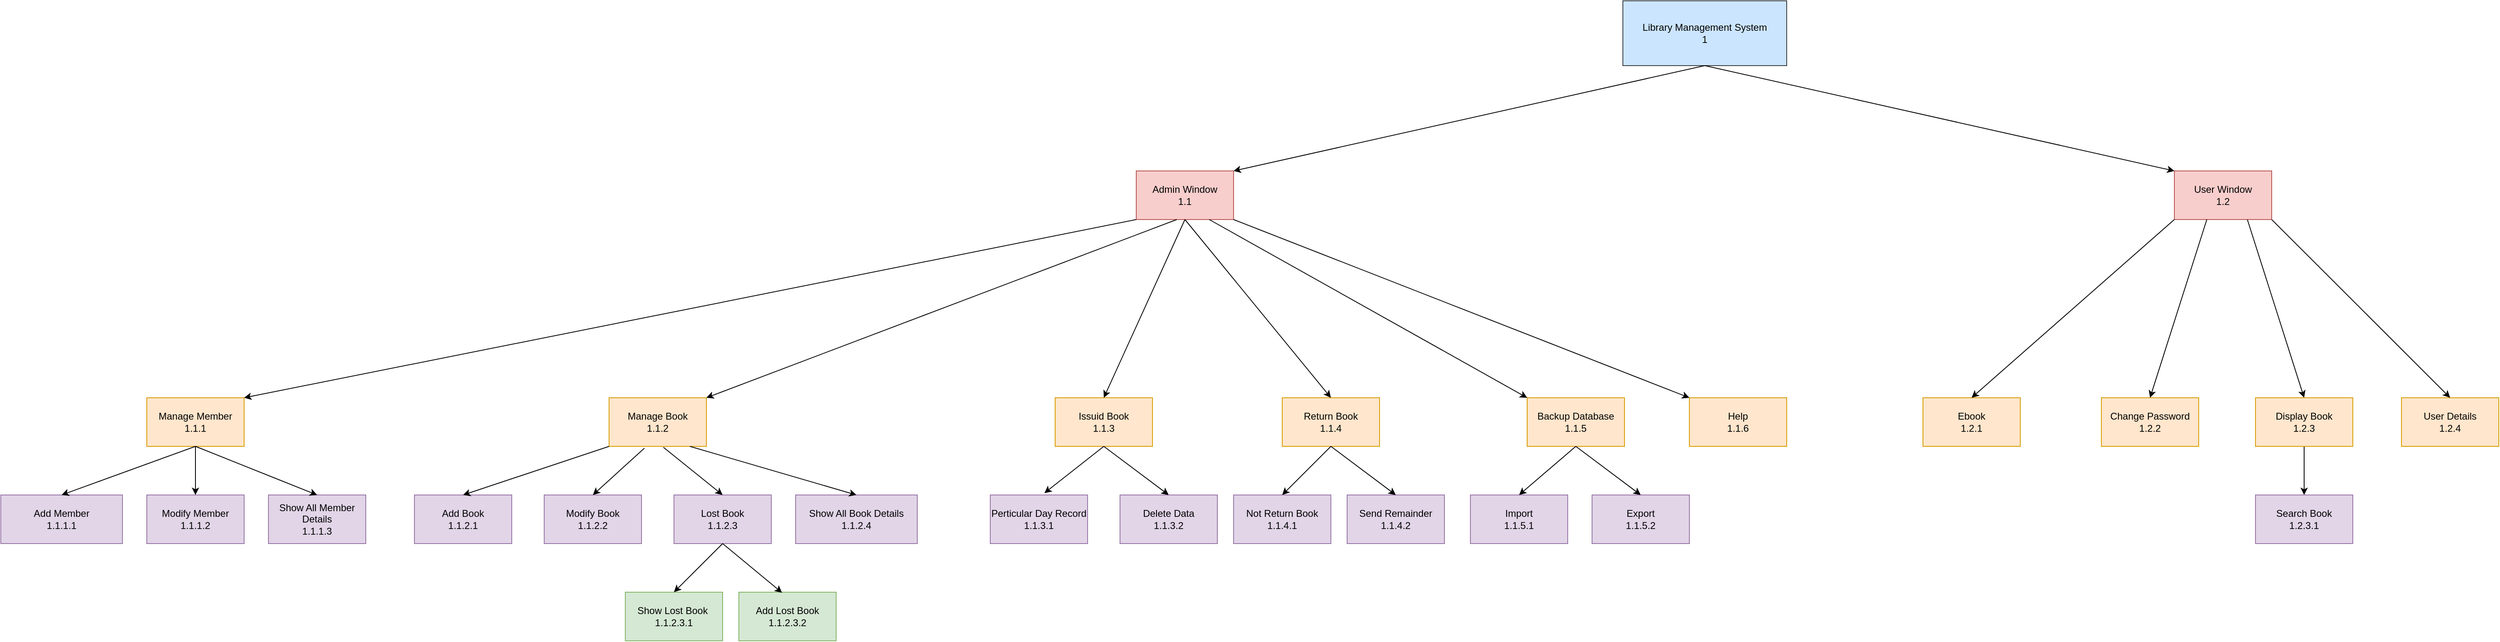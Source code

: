 <mxfile version="18.0.2" type="device"><diagram name="Page-1" id="c7558073-3199-34d8-9f00-42111426c3f3"><mxGraphModel dx="1864" dy="1650" grid="1" gridSize="10" guides="1" tooltips="1" connect="1" arrows="1" fold="1" page="1" pageScale="1" pageWidth="826" pageHeight="1169" background="none" math="0" shadow="0"><root><mxCell id="0"/><mxCell id="1" parent="0"/><mxCell id="KkKehFFRDTDOzoeGXdi3-96" value="Library Management System&lt;br&gt;1" style="rounded=0;whiteSpace=wrap;html=1;fillColor=#cce5ff;strokeColor=#36393d;" parent="1" vertex="1"><mxGeometry x="1200" y="-210" width="202" height="80" as="geometry"/></mxCell><mxCell id="KkKehFFRDTDOzoeGXdi3-97" value="Admin Window&lt;br&gt;1.1" style="rounded=0;whiteSpace=wrap;html=1;fillColor=#f8cecc;strokeColor=#b85450;" parent="1" vertex="1"><mxGeometry x="600" width="120" height="60" as="geometry"/></mxCell><mxCell id="KkKehFFRDTDOzoeGXdi3-98" value="User Window&lt;br&gt;1.2" style="rounded=0;whiteSpace=wrap;html=1;fillColor=#f8cecc;strokeColor=#b85450;" parent="1" vertex="1"><mxGeometry x="1880" width="120" height="60" as="geometry"/></mxCell><mxCell id="KkKehFFRDTDOzoeGXdi3-100" value="Manage Member&lt;br&gt;1.1.1" style="rounded=0;whiteSpace=wrap;html=1;fillColor=#ffe6cc;strokeColor=#d79b00;" parent="1" vertex="1"><mxGeometry x="-620" y="280" width="120" height="60" as="geometry"/></mxCell><mxCell id="KkKehFFRDTDOzoeGXdi3-101" value="Manage Book&lt;br&gt;1.1.2" style="rounded=0;whiteSpace=wrap;html=1;fillColor=#ffe6cc;strokeColor=#d79b00;" parent="1" vertex="1"><mxGeometry x="-50" y="280" width="120" height="60" as="geometry"/></mxCell><mxCell id="KkKehFFRDTDOzoeGXdi3-103" value="Show All Member Details&lt;br&gt;1.1.1.3" style="rounded=0;whiteSpace=wrap;html=1;fillColor=#e1d5e7;strokeColor=#9673a6;" parent="1" vertex="1"><mxGeometry x="-470" y="400" width="120" height="60" as="geometry"/></mxCell><mxCell id="KkKehFFRDTDOzoeGXdi3-104" value="Modify Member&lt;br&gt;1.1.1.2" style="rounded=0;whiteSpace=wrap;html=1;fillColor=#e1d5e7;strokeColor=#9673a6;" parent="1" vertex="1"><mxGeometry x="-620" y="400" width="120" height="60" as="geometry"/></mxCell><mxCell id="KkKehFFRDTDOzoeGXdi3-105" value="&lt;span&gt;Add Member&lt;/span&gt;&lt;br&gt;&lt;span&gt;1.1.1.1&lt;/span&gt;" style="rounded=0;whiteSpace=wrap;html=1;fillColor=#e1d5e7;strokeColor=#9673a6;" parent="1" vertex="1"><mxGeometry x="-800" y="400" width="150" height="60" as="geometry"/></mxCell><mxCell id="KkKehFFRDTDOzoeGXdi3-106" value="Modify Book&lt;br&gt;1.1.2.2" style="rounded=0;whiteSpace=wrap;html=1;fillColor=#e1d5e7;strokeColor=#9673a6;" parent="1" vertex="1"><mxGeometry x="-130" y="400" width="120" height="60" as="geometry"/></mxCell><mxCell id="KkKehFFRDTDOzoeGXdi3-107" value="Show All Book Details&lt;br&gt;1.1.2.4" style="rounded=0;whiteSpace=wrap;html=1;fillColor=#e1d5e7;strokeColor=#9673a6;" parent="1" vertex="1"><mxGeometry x="180" y="400" width="150" height="60" as="geometry"/></mxCell><mxCell id="KkKehFFRDTDOzoeGXdi3-108" value="Add Book&lt;br&gt;1.1.2.1" style="rounded=0;whiteSpace=wrap;html=1;fillColor=#e1d5e7;strokeColor=#9673a6;" parent="1" vertex="1"><mxGeometry x="-290" y="400" width="120" height="60" as="geometry"/></mxCell><mxCell id="KkKehFFRDTDOzoeGXdi3-109" value="Lost Book&lt;br&gt;1.1.2.3" style="rounded=0;whiteSpace=wrap;html=1;fillColor=#e1d5e7;strokeColor=#9673a6;" parent="1" vertex="1"><mxGeometry x="30" y="400" width="120" height="60" as="geometry"/></mxCell><mxCell id="KkKehFFRDTDOzoeGXdi3-110" value="Issuid Book&lt;br&gt;1.1.3" style="rounded=0;whiteSpace=wrap;html=1;fillColor=#ffe6cc;strokeColor=#d79b00;" parent="1" vertex="1"><mxGeometry x="500" y="280" width="120" height="60" as="geometry"/></mxCell><mxCell id="KkKehFFRDTDOzoeGXdi3-111" value="Return Book&lt;br&gt;1.1.4" style="rounded=0;whiteSpace=wrap;html=1;fillColor=#ffe6cc;strokeColor=#d79b00;" parent="1" vertex="1"><mxGeometry x="780" y="280" width="120" height="60" as="geometry"/></mxCell><mxCell id="KkKehFFRDTDOzoeGXdi3-112" value="Show Lost Book&amp;nbsp;&lt;br&gt;1.1.2.3.1" style="rounded=0;whiteSpace=wrap;html=1;fillColor=#d5e8d4;strokeColor=#82b366;" parent="1" vertex="1"><mxGeometry x="-30" y="520" width="120" height="60" as="geometry"/></mxCell><mxCell id="KkKehFFRDTDOzoeGXdi3-113" value="Add Lost Book&lt;br&gt;1.1.2.3.2" style="rounded=0;whiteSpace=wrap;html=1;fillColor=#d5e8d4;strokeColor=#82b366;" parent="1" vertex="1"><mxGeometry x="110" y="520" width="120" height="60" as="geometry"/></mxCell><mxCell id="KkKehFFRDTDOzoeGXdi3-115" value="Not Return Book&lt;br&gt;1.1.4.1" style="rounded=0;whiteSpace=wrap;html=1;fillColor=#e1d5e7;strokeColor=#9673a6;" parent="1" vertex="1"><mxGeometry x="720" y="400" width="120" height="60" as="geometry"/></mxCell><mxCell id="KkKehFFRDTDOzoeGXdi3-116" value="Perticular Day Record&lt;br&gt;1.1.3.1" style="rounded=0;whiteSpace=wrap;html=1;fillColor=#e1d5e7;strokeColor=#9673a6;" parent="1" vertex="1"><mxGeometry x="420" y="400" width="120" height="60" as="geometry"/></mxCell><mxCell id="KkKehFFRDTDOzoeGXdi3-117" value="Delete Data&lt;br&gt;1.1.3.2" style="rounded=0;whiteSpace=wrap;html=1;fillColor=#e1d5e7;strokeColor=#9673a6;" parent="1" vertex="1"><mxGeometry x="580" y="400" width="120" height="60" as="geometry"/></mxCell><mxCell id="KkKehFFRDTDOzoeGXdi3-118" value="Backup Database&lt;br&gt;1.1.5" style="rounded=0;whiteSpace=wrap;html=1;fillColor=#ffe6cc;strokeColor=#d79b00;" parent="1" vertex="1"><mxGeometry x="1082" y="280" width="120" height="60" as="geometry"/></mxCell><mxCell id="KkKehFFRDTDOzoeGXdi3-119" value="Import&lt;br&gt;1.1.5.1" style="rounded=0;whiteSpace=wrap;html=1;fillColor=#e1d5e7;strokeColor=#9673a6;" parent="1" vertex="1"><mxGeometry x="1012" y="400" width="120" height="60" as="geometry"/></mxCell><mxCell id="KkKehFFRDTDOzoeGXdi3-120" value="Export&lt;br&gt;1.1.5.2" style="rounded=0;whiteSpace=wrap;html=1;fillColor=#e1d5e7;strokeColor=#9673a6;" parent="1" vertex="1"><mxGeometry x="1162" y="400" width="120" height="60" as="geometry"/></mxCell><mxCell id="KkKehFFRDTDOzoeGXdi3-121" value="Help&lt;br&gt;1.1.6" style="rounded=0;whiteSpace=wrap;html=1;fillColor=#ffe6cc;strokeColor=#d79b00;" parent="1" vertex="1"><mxGeometry x="1282" y="280" width="120" height="60" as="geometry"/></mxCell><mxCell id="KkKehFFRDTDOzoeGXdi3-123" value="Ebook&lt;br&gt;1.2.1" style="rounded=0;whiteSpace=wrap;html=1;fillColor=#ffe6cc;strokeColor=#d79b00;" parent="1" vertex="1"><mxGeometry x="1570" y="280" width="120" height="60" as="geometry"/></mxCell><mxCell id="KkKehFFRDTDOzoeGXdi3-124" value="Change Password&lt;br&gt;1.2.2" style="rounded=0;whiteSpace=wrap;html=1;fillColor=#ffe6cc;strokeColor=#d79b00;" parent="1" vertex="1"><mxGeometry x="1790" y="280" width="120" height="60" as="geometry"/></mxCell><mxCell id="KkKehFFRDTDOzoeGXdi3-148" style="edgeStyle=orthogonalEdgeStyle;rounded=0;orthogonalLoop=1;jettySize=auto;html=1;entryX=0.5;entryY=0;entryDx=0;entryDy=0;" parent="1" source="KkKehFFRDTDOzoeGXdi3-125" target="KkKehFFRDTDOzoeGXdi3-129" edge="1"><mxGeometry relative="1" as="geometry"/></mxCell><mxCell id="KkKehFFRDTDOzoeGXdi3-125" value="Display Book&lt;br&gt;1.2.3" style="rounded=0;whiteSpace=wrap;html=1;fillColor=#ffe6cc;strokeColor=#d79b00;" parent="1" vertex="1"><mxGeometry x="1980" y="280" width="120" height="60" as="geometry"/></mxCell><mxCell id="KkKehFFRDTDOzoeGXdi3-126" value="User Details&lt;br&gt;1.2.4" style="rounded=0;whiteSpace=wrap;html=1;fillColor=#ffe6cc;strokeColor=#d79b00;" parent="1" vertex="1"><mxGeometry x="2160" y="280" width="120" height="60" as="geometry"/></mxCell><mxCell id="KkKehFFRDTDOzoeGXdi3-129" value="Search Book&lt;br&gt;1.2.3.1" style="rounded=0;whiteSpace=wrap;html=1;fillColor=#e1d5e7;strokeColor=#9673a6;" parent="1" vertex="1"><mxGeometry x="1980" y="400" width="120" height="60" as="geometry"/></mxCell><mxCell id="KkKehFFRDTDOzoeGXdi3-130" value="" style="endArrow=classic;html=1;rounded=0;entryX=1;entryY=0;entryDx=0;entryDy=0;" parent="1" target="KkKehFFRDTDOzoeGXdi3-97" edge="1"><mxGeometry width="50" height="50" relative="1" as="geometry"><mxPoint x="1301" y="-130" as="sourcePoint"/><mxPoint x="1030" y="160" as="targetPoint"/></mxGeometry></mxCell><mxCell id="KkKehFFRDTDOzoeGXdi3-132" value="" style="endArrow=classic;html=1;rounded=0;exitX=0.5;exitY=1;exitDx=0;exitDy=0;entryX=0;entryY=0;entryDx=0;entryDy=0;" parent="1" source="KkKehFFRDTDOzoeGXdi3-96" target="KkKehFFRDTDOzoeGXdi3-98" edge="1"><mxGeometry width="50" height="50" relative="1" as="geometry"><mxPoint x="1610" y="30" as="sourcePoint"/><mxPoint x="1660" y="-20" as="targetPoint"/></mxGeometry></mxCell><mxCell id="KkKehFFRDTDOzoeGXdi3-133" value="" style="endArrow=classic;html=1;rounded=0;exitX=0.5;exitY=1;exitDx=0;exitDy=0;entryX=0.5;entryY=0;entryDx=0;entryDy=0;" parent="1" source="KkKehFFRDTDOzoeGXdi3-109" target="KkKehFFRDTDOzoeGXdi3-112" edge="1"><mxGeometry width="50" height="50" relative="1" as="geometry"><mxPoint x="310" y="520" as="sourcePoint"/><mxPoint x="360" y="470" as="targetPoint"/></mxGeometry></mxCell><mxCell id="KkKehFFRDTDOzoeGXdi3-134" value="" style="endArrow=classic;html=1;rounded=0;exitX=0.5;exitY=1;exitDx=0;exitDy=0;entryX=0.444;entryY=0.012;entryDx=0;entryDy=0;entryPerimeter=0;" parent="1" source="KkKehFFRDTDOzoeGXdi3-109" target="KkKehFFRDTDOzoeGXdi3-113" edge="1"><mxGeometry width="50" height="50" relative="1" as="geometry"><mxPoint x="310" y="520" as="sourcePoint"/><mxPoint x="360" y="470" as="targetPoint"/></mxGeometry></mxCell><mxCell id="KkKehFFRDTDOzoeGXdi3-136" value="" style="endArrow=classic;html=1;rounded=0;exitX=0;exitY=1;exitDx=0;exitDy=0;entryX=0.5;entryY=0;entryDx=0;entryDy=0;" parent="1" source="KkKehFFRDTDOzoeGXdi3-101" target="KkKehFFRDTDOzoeGXdi3-108" edge="1"><mxGeometry width="50" height="50" relative="1" as="geometry"><mxPoint x="-170" y="380" as="sourcePoint"/><mxPoint x="-120" y="330" as="targetPoint"/></mxGeometry></mxCell><mxCell id="KkKehFFRDTDOzoeGXdi3-137" value="" style="endArrow=classic;html=1;rounded=0;exitX=0.363;exitY=1.038;exitDx=0;exitDy=0;exitPerimeter=0;entryX=0.5;entryY=0;entryDx=0;entryDy=0;" parent="1" source="KkKehFFRDTDOzoeGXdi3-101" target="KkKehFFRDTDOzoeGXdi3-106" edge="1"><mxGeometry width="50" height="50" relative="1" as="geometry"><mxPoint x="-30" y="400" as="sourcePoint"/><mxPoint x="20" y="350" as="targetPoint"/></mxGeometry></mxCell><mxCell id="KkKehFFRDTDOzoeGXdi3-138" value="" style="endArrow=classic;html=1;rounded=0;exitX=0.558;exitY=1.019;exitDx=0;exitDy=0;exitPerimeter=0;entryX=0.5;entryY=0;entryDx=0;entryDy=0;" parent="1" source="KkKehFFRDTDOzoeGXdi3-101" target="KkKehFFRDTDOzoeGXdi3-109" edge="1"><mxGeometry width="50" height="50" relative="1" as="geometry"><mxPoint x="20" y="400" as="sourcePoint"/><mxPoint x="70" y="350" as="targetPoint"/></mxGeometry></mxCell><mxCell id="KkKehFFRDTDOzoeGXdi3-139" value="" style="endArrow=classic;html=1;rounded=0;entryX=0.5;entryY=0;entryDx=0;entryDy=0;exitX=0.83;exitY=1;exitDx=0;exitDy=0;exitPerimeter=0;" parent="1" source="KkKehFFRDTDOzoeGXdi3-101" target="KkKehFFRDTDOzoeGXdi3-107" edge="1"><mxGeometry width="50" height="50" relative="1" as="geometry"><mxPoint x="130" y="370" as="sourcePoint"/><mxPoint x="180" y="320" as="targetPoint"/></mxGeometry></mxCell><mxCell id="KkKehFFRDTDOzoeGXdi3-140" value="" style="endArrow=classic;html=1;rounded=0;exitX=0.5;exitY=1;exitDx=0;exitDy=0;entryX=0.556;entryY=-0.038;entryDx=0;entryDy=0;entryPerimeter=0;" parent="1" source="KkKehFFRDTDOzoeGXdi3-110" target="KkKehFFRDTDOzoeGXdi3-116" edge="1"><mxGeometry width="50" height="50" relative="1" as="geometry"><mxPoint x="470" y="420" as="sourcePoint"/><mxPoint x="520" y="370" as="targetPoint"/></mxGeometry></mxCell><mxCell id="KkKehFFRDTDOzoeGXdi3-141" value="" style="endArrow=classic;html=1;rounded=0;entryX=0.5;entryY=0;entryDx=0;entryDy=0;" parent="1" target="KkKehFFRDTDOzoeGXdi3-117" edge="1"><mxGeometry width="50" height="50" relative="1" as="geometry"><mxPoint x="560" y="340" as="sourcePoint"/><mxPoint x="610" y="350" as="targetPoint"/></mxGeometry></mxCell><mxCell id="KkKehFFRDTDOzoeGXdi3-144" value="" style="endArrow=classic;html=1;rounded=0;exitX=0.5;exitY=1;exitDx=0;exitDy=0;entryX=0.5;entryY=0;entryDx=0;entryDy=0;" parent="1" source="KkKehFFRDTDOzoeGXdi3-118" target="KkKehFFRDTDOzoeGXdi3-119" edge="1"><mxGeometry width="50" height="50" relative="1" as="geometry"><mxPoint x="1102" y="420" as="sourcePoint"/><mxPoint x="1152" y="370" as="targetPoint"/></mxGeometry></mxCell><mxCell id="KkKehFFRDTDOzoeGXdi3-145" value="" style="endArrow=classic;html=1;rounded=0;exitX=0.5;exitY=1;exitDx=0;exitDy=0;entryX=0.5;entryY=0;entryDx=0;entryDy=0;" parent="1" source="KkKehFFRDTDOzoeGXdi3-118" target="KkKehFFRDTDOzoeGXdi3-120" edge="1"><mxGeometry width="50" height="50" relative="1" as="geometry"><mxPoint x="1162" y="400" as="sourcePoint"/><mxPoint x="1212" y="350" as="targetPoint"/></mxGeometry></mxCell><mxCell id="KkKehFFRDTDOzoeGXdi3-149" value="" style="endArrow=classic;html=1;rounded=0;entryX=0.5;entryY=0;entryDx=0;entryDy=0;" parent="1" target="KkKehFFRDTDOzoeGXdi3-105" edge="1"><mxGeometry width="50" height="50" relative="1" as="geometry"><mxPoint x="-560" y="340" as="sourcePoint"/><mxPoint x="-700" y="320" as="targetPoint"/></mxGeometry></mxCell><mxCell id="KkKehFFRDTDOzoeGXdi3-150" value="" style="endArrow=classic;html=1;rounded=0;exitX=0.5;exitY=1;exitDx=0;exitDy=0;entryX=0.5;entryY=0;entryDx=0;entryDy=0;" parent="1" source="KkKehFFRDTDOzoeGXdi3-100" target="KkKehFFRDTDOzoeGXdi3-103" edge="1"><mxGeometry width="50" height="50" relative="1" as="geometry"><mxPoint x="-440" y="390" as="sourcePoint"/><mxPoint x="-390" y="340" as="targetPoint"/></mxGeometry></mxCell><mxCell id="KkKehFFRDTDOzoeGXdi3-151" value="" style="endArrow=classic;html=1;rounded=0;entryX=0.5;entryY=0;entryDx=0;entryDy=0;" parent="1" target="KkKehFFRDTDOzoeGXdi3-104" edge="1"><mxGeometry width="50" height="50" relative="1" as="geometry"><mxPoint x="-560" y="340" as="sourcePoint"/><mxPoint x="-530" y="360" as="targetPoint"/></mxGeometry></mxCell><mxCell id="KkKehFFRDTDOzoeGXdi3-152" value="" style="endArrow=classic;html=1;exitX=0;exitY=1;exitDx=0;exitDy=0;entryX=1;entryY=0;entryDx=0;entryDy=0;" parent="1" source="KkKehFFRDTDOzoeGXdi3-97" target="KkKehFFRDTDOzoeGXdi3-100" edge="1"><mxGeometry width="50" height="50" relative="1" as="geometry"><mxPoint x="-80" y="70" as="sourcePoint"/><mxPoint x="-30" y="20" as="targetPoint"/></mxGeometry></mxCell><mxCell id="KkKehFFRDTDOzoeGXdi3-153" value="" style="endArrow=classic;html=1;rounded=0;entryX=1;entryY=0;entryDx=0;entryDy=0;" parent="1" target="KkKehFFRDTDOzoeGXdi3-101" edge="1"><mxGeometry width="50" height="50" relative="1" as="geometry"><mxPoint x="650" y="60" as="sourcePoint"/><mxPoint x="380" y="210" as="targetPoint"/></mxGeometry></mxCell><mxCell id="KkKehFFRDTDOzoeGXdi3-154" value="" style="endArrow=classic;html=1;rounded=0;exitX=0.5;exitY=1;exitDx=0;exitDy=0;entryX=0.5;entryY=0;entryDx=0;entryDy=0;" parent="1" source="KkKehFFRDTDOzoeGXdi3-97" target="KkKehFFRDTDOzoeGXdi3-110" edge="1"><mxGeometry width="50" height="50" relative="1" as="geometry"><mxPoint x="670" y="190" as="sourcePoint"/><mxPoint x="720" y="140" as="targetPoint"/></mxGeometry></mxCell><mxCell id="KkKehFFRDTDOzoeGXdi3-155" value="" style="endArrow=classic;html=1;rounded=0;entryX=0.5;entryY=0;entryDx=0;entryDy=0;" parent="1" target="KkKehFFRDTDOzoeGXdi3-111" edge="1"><mxGeometry width="50" height="50" relative="1" as="geometry"><mxPoint x="660" y="60" as="sourcePoint"/><mxPoint x="770" y="130" as="targetPoint"/></mxGeometry></mxCell><mxCell id="KkKehFFRDTDOzoeGXdi3-156" value="" style="endArrow=classic;html=1;rounded=0;exitX=0.75;exitY=1;exitDx=0;exitDy=0;entryX=0;entryY=0;entryDx=0;entryDy=0;" parent="1" source="KkKehFFRDTDOzoeGXdi3-97" target="KkKehFFRDTDOzoeGXdi3-118" edge="1"><mxGeometry width="50" height="50" relative="1" as="geometry"><mxPoint x="960" y="140" as="sourcePoint"/><mxPoint x="1010" y="90" as="targetPoint"/></mxGeometry></mxCell><mxCell id="KkKehFFRDTDOzoeGXdi3-157" value="" style="endArrow=classic;html=1;rounded=0;exitX=1;exitY=1;exitDx=0;exitDy=0;entryX=0;entryY=0;entryDx=0;entryDy=0;" parent="1" source="KkKehFFRDTDOzoeGXdi3-97" target="KkKehFFRDTDOzoeGXdi3-121" edge="1"><mxGeometry width="50" height="50" relative="1" as="geometry"><mxPoint x="1160" y="200" as="sourcePoint"/><mxPoint x="1210" y="150" as="targetPoint"/></mxGeometry></mxCell><mxCell id="KkKehFFRDTDOzoeGXdi3-158" value="" style="endArrow=classic;html=1;rounded=0;exitX=0;exitY=1;exitDx=0;exitDy=0;entryX=0.5;entryY=0;entryDx=0;entryDy=0;" parent="1" source="KkKehFFRDTDOzoeGXdi3-98" target="KkKehFFRDTDOzoeGXdi3-123" edge="1"><mxGeometry width="50" height="50" relative="1" as="geometry"><mxPoint x="1790" y="170" as="sourcePoint"/><mxPoint x="1840" y="120" as="targetPoint"/></mxGeometry></mxCell><mxCell id="KkKehFFRDTDOzoeGXdi3-159" value="" style="endArrow=classic;html=1;rounded=0;exitX=1;exitY=1;exitDx=0;exitDy=0;entryX=0.5;entryY=0;entryDx=0;entryDy=0;" parent="1" source="KkKehFFRDTDOzoeGXdi3-98" target="KkKehFFRDTDOzoeGXdi3-126" edge="1"><mxGeometry width="50" height="50" relative="1" as="geometry"><mxPoint x="2100" y="190" as="sourcePoint"/><mxPoint x="2150" y="140" as="targetPoint"/></mxGeometry></mxCell><mxCell id="KkKehFFRDTDOzoeGXdi3-160" value="" style="endArrow=classic;html=1;rounded=0;exitX=0.75;exitY=1;exitDx=0;exitDy=0;entryX=0.5;entryY=0;entryDx=0;entryDy=0;" parent="1" source="KkKehFFRDTDOzoeGXdi3-98" target="KkKehFFRDTDOzoeGXdi3-125" edge="1"><mxGeometry width="50" height="50" relative="1" as="geometry"><mxPoint x="1970" y="60" as="sourcePoint"/><mxPoint x="2010" y="200" as="targetPoint"/></mxGeometry></mxCell><mxCell id="KkKehFFRDTDOzoeGXdi3-161" value="" style="endArrow=classic;html=1;rounded=0;entryX=0.5;entryY=0;entryDx=0;entryDy=0;" parent="1" target="KkKehFFRDTDOzoeGXdi3-124" edge="1"><mxGeometry width="50" height="50" relative="1" as="geometry"><mxPoint x="1920" y="60" as="sourcePoint"/><mxPoint x="1890" y="180" as="targetPoint"/></mxGeometry></mxCell><mxCell id="vNw4hnkZQT2nckh1wh3K-1" value="Send Remainder&lt;br&gt;1.1.4.2" style="rounded=0;whiteSpace=wrap;html=1;fillColor=#e1d5e7;strokeColor=#9673a6;" parent="1" vertex="1"><mxGeometry x="860" y="400" width="120" height="60" as="geometry"/></mxCell><mxCell id="vNw4hnkZQT2nckh1wh3K-2" value="" style="endArrow=classic;html=1;rounded=0;exitX=0.5;exitY=1;exitDx=0;exitDy=0;entryX=0.5;entryY=0;entryDx=0;entryDy=0;" parent="1" source="KkKehFFRDTDOzoeGXdi3-111" target="KkKehFFRDTDOzoeGXdi3-115" edge="1"><mxGeometry width="50" height="50" relative="1" as="geometry"><mxPoint x="730" y="480" as="sourcePoint"/><mxPoint x="780" y="430" as="targetPoint"/></mxGeometry></mxCell><mxCell id="vNw4hnkZQT2nckh1wh3K-3" value="" style="endArrow=classic;html=1;rounded=0;entryX=0.5;entryY=0;entryDx=0;entryDy=0;" parent="1" target="vNw4hnkZQT2nckh1wh3K-1" edge="1"><mxGeometry width="50" height="50" relative="1" as="geometry"><mxPoint x="840" y="340" as="sourcePoint"/><mxPoint x="990" y="330" as="targetPoint"/></mxGeometry></mxCell></root></mxGraphModel></diagram></mxfile>